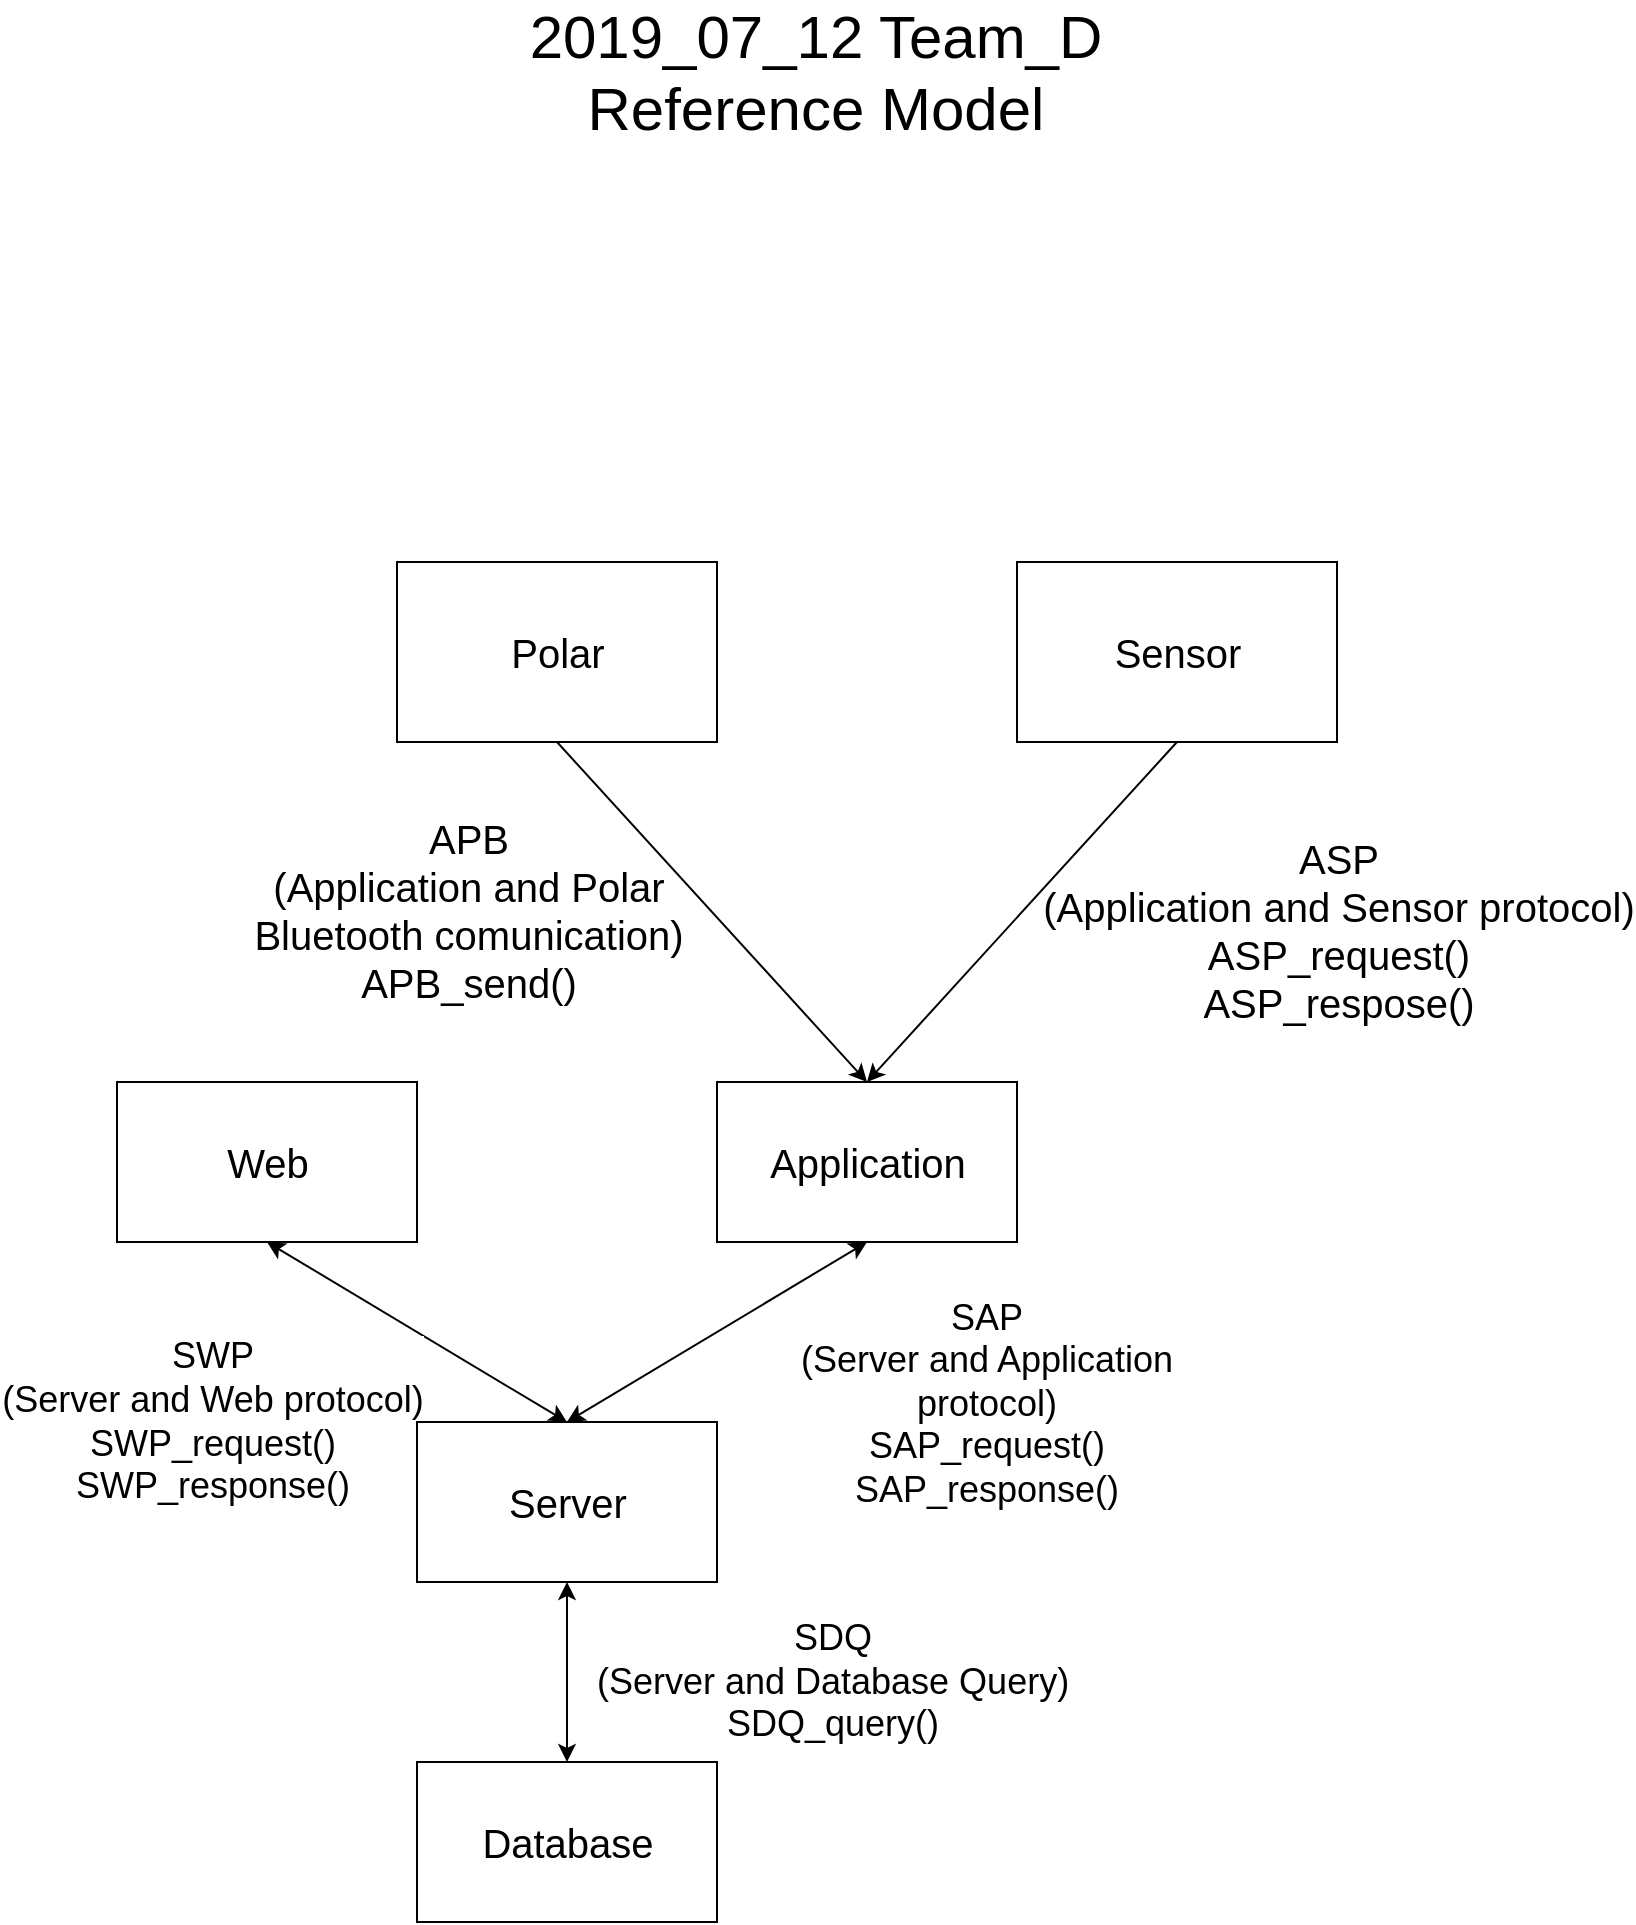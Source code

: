 <mxfile version="10.9.4" type="google"><diagram id="shMsVSheqzbzl-xPXhkX" name="Page-1"><mxGraphModel dx="920" dy="1683" grid="1" gridSize="10" guides="1" tooltips="1" connect="1" arrows="1" fold="1" page="1" pageScale="1" pageWidth="827" pageHeight="1169" background="#ffffff" math="0" shadow="0"><root><mxCell id="0"/><mxCell id="1" parent="0"/><mxCell id="RFQhQ4pZQ0gIMTVhioWu-10" value="2019_07_12 Team_D&lt;br&gt;Reference Model" style="text;html=1;strokeColor=none;fillColor=none;align=center;verticalAlign=middle;whiteSpace=wrap;rounded=0;fontSize=30;" parent="1" vertex="1"><mxGeometry x="233" y="-1030" width="360" height="70" as="geometry"/></mxCell><mxCell id="RFQhQ4pZQ0gIMTVhioWu-15" value="" style="endArrow=classic;startArrow=classic;html=1;fontSize=30;exitX=0.5;exitY=1;exitDx=0;exitDy=0;entryX=0.5;entryY=0;entryDx=0;entryDy=0;" parent="1" source="3UL6tjbleOAaVglHv8V_-9" target="3UL6tjbleOAaVglHv8V_-10" edge="1"><mxGeometry width="50" height="50" relative="1" as="geometry"><mxPoint x="265.912" y="-210.471" as="sourcePoint"/><mxPoint x="396.5" y="-210.471" as="targetPoint"/></mxGeometry></mxCell><mxCell id="RFQhQ4pZQ0gIMTVhioWu-19" value="SDQ&lt;br&gt;(Server and Database Query)&lt;br&gt;SDQ_query()" style="text;html=1;resizable=0;points=[];align=center;verticalAlign=middle;labelBackgroundColor=#ffffff;fontSize=18;" parent="RFQhQ4pZQ0gIMTVhioWu-15" vertex="1" connectable="0"><mxGeometry x="0.321" y="-4" relative="1" as="geometry"><mxPoint x="136" y="-9.5" as="offset"/></mxGeometry></mxCell><mxCell id="RFQhQ4pZQ0gIMTVhioWu-16" value="" style="endArrow=classic;startArrow=classic;html=1;fontSize=30;entryX=0.5;entryY=0;entryDx=0;entryDy=0;exitX=0.5;exitY=1;exitDx=0;exitDy=0;" parent="1" source="3UL6tjbleOAaVglHv8V_-8" target="3UL6tjbleOAaVglHv8V_-9" edge="1"><mxGeometry width="50" height="50" relative="1" as="geometry"><mxPoint x="79.588" y="-259.471" as="sourcePoint"/><mxPoint x="238.412" y="-399.471" as="targetPoint"/></mxGeometry></mxCell><mxCell id="RFQhQ4pZQ0gIMTVhioWu-20" value="SWP&lt;br&gt;(Server and Web protocol)&lt;br&gt;SWP_request()&lt;br&gt;SWP_response()" style="text;html=1;resizable=0;points=[];align=center;verticalAlign=middle;labelBackgroundColor=#ffffff;fontSize=18;" parent="RFQhQ4pZQ0gIMTVhioWu-16" vertex="1" connectable="0"><mxGeometry x="0.298" y="2" relative="1" as="geometry"><mxPoint x="-126.5" y="33" as="offset"/></mxGeometry></mxCell><mxCell id="RFQhQ4pZQ0gIMTVhioWu-17" value="SAP&lt;br&gt;(Server and Application&lt;br&gt;&amp;nbsp;protocol)&amp;nbsp;&lt;br&gt;SAP_request()&lt;br&gt;SAP_response()" style="endArrow=classic;startArrow=classic;html=1;fontSize=18;entryX=0.5;entryY=1;entryDx=0;entryDy=0;exitX=0.5;exitY=0;exitDx=0;exitDy=0;" parent="1" source="3UL6tjbleOAaVglHv8V_-9" target="3UL6tjbleOAaVglHv8V_-4" edge="1"><mxGeometry x="1" y="-100" width="50" height="50" relative="1" as="geometry"><mxPoint x="238.0" y="-400" as="sourcePoint"/><mxPoint x="19.588" y="-545.353" as="targetPoint"/><Array as="points"/><mxPoint x="8" y="-5" as="offset"/></mxGeometry></mxCell><mxCell id="3UL6tjbleOAaVglHv8V_-3" value="Sensor" style="rounded=0;whiteSpace=wrap;html=1;fontSize=20;" vertex="1" parent="1"><mxGeometry x="513.5" y="-750" width="160" height="90" as="geometry"/></mxCell><mxCell id="3UL6tjbleOAaVglHv8V_-4" value="Application" style="rounded=0;whiteSpace=wrap;html=1;fontSize=20;" vertex="1" parent="1"><mxGeometry x="363.5" y="-490" width="150" height="80" as="geometry"/></mxCell><mxCell id="3UL6tjbleOAaVglHv8V_-8" value="Web" style="rounded=0;whiteSpace=wrap;html=1;fontSize=20;" vertex="1" parent="1"><mxGeometry x="63.5" y="-490" width="150" height="80" as="geometry"/></mxCell><mxCell id="3UL6tjbleOAaVglHv8V_-9" value="Server" style="rounded=0;whiteSpace=wrap;html=1;fontSize=20;" vertex="1" parent="1"><mxGeometry x="213.5" y="-320" width="150" height="80" as="geometry"/></mxCell><mxCell id="3UL6tjbleOAaVglHv8V_-10" value="Database" style="rounded=0;whiteSpace=wrap;html=1;fontSize=20;" vertex="1" parent="1"><mxGeometry x="213.5" y="-150" width="150" height="80" as="geometry"/></mxCell><mxCell id="3UL6tjbleOAaVglHv8V_-16" value="APB&lt;br&gt;(Application and Polar&lt;br&gt;Bluetooth comunication)&lt;br&gt;APB_send()" style="text;html=1;fontSize=20;align=center;" vertex="1" parent="1"><mxGeometry x="119" y="-630" width="240" height="35" as="geometry"/></mxCell><mxCell id="3UL6tjbleOAaVglHv8V_-17" value="" style="endArrow=classic;html=1;fontSize=20;exitX=0.5;exitY=1;exitDx=0;exitDy=0;entryX=0.5;entryY=0;entryDx=0;entryDy=0;" edge="1" parent="1" source="3UL6tjbleOAaVglHv8V_-3" target="3UL6tjbleOAaVglHv8V_-4"><mxGeometry width="50" height="50" relative="1" as="geometry"><mxPoint x="64" y="-705" as="sourcePoint"/><mxPoint x="114" y="-755" as="targetPoint"/></mxGeometry></mxCell><mxCell id="3UL6tjbleOAaVglHv8V_-19" value="Polar" style="rounded=0;whiteSpace=wrap;html=1;fontSize=20;" vertex="1" parent="1"><mxGeometry x="203.5" y="-750" width="160" height="90" as="geometry"/></mxCell><mxCell id="3UL6tjbleOAaVglHv8V_-20" value="" style="endArrow=classic;html=1;fontSize=20;exitX=0.5;exitY=1;exitDx=0;exitDy=0;entryX=0.5;entryY=0;entryDx=0;entryDy=0;" edge="1" parent="1" source="3UL6tjbleOAaVglHv8V_-19" target="3UL6tjbleOAaVglHv8V_-4"><mxGeometry width="50" height="50" relative="1" as="geometry"><mxPoint x="-6" y="-700" as="sourcePoint"/><mxPoint x="99" y="-585" as="targetPoint"/></mxGeometry></mxCell><mxCell id="3UL6tjbleOAaVglHv8V_-21" value="ASP&lt;br&gt;(Application and Sensor protocol)&lt;br&gt;ASP_request()&lt;br&gt;ASP_respose()" style="text;html=1;fontSize=20;align=center;" vertex="1" parent="1"><mxGeometry x="558.5" y="-620" width="230" height="100" as="geometry"/></mxCell></root></mxGraphModel></diagram></mxfile>